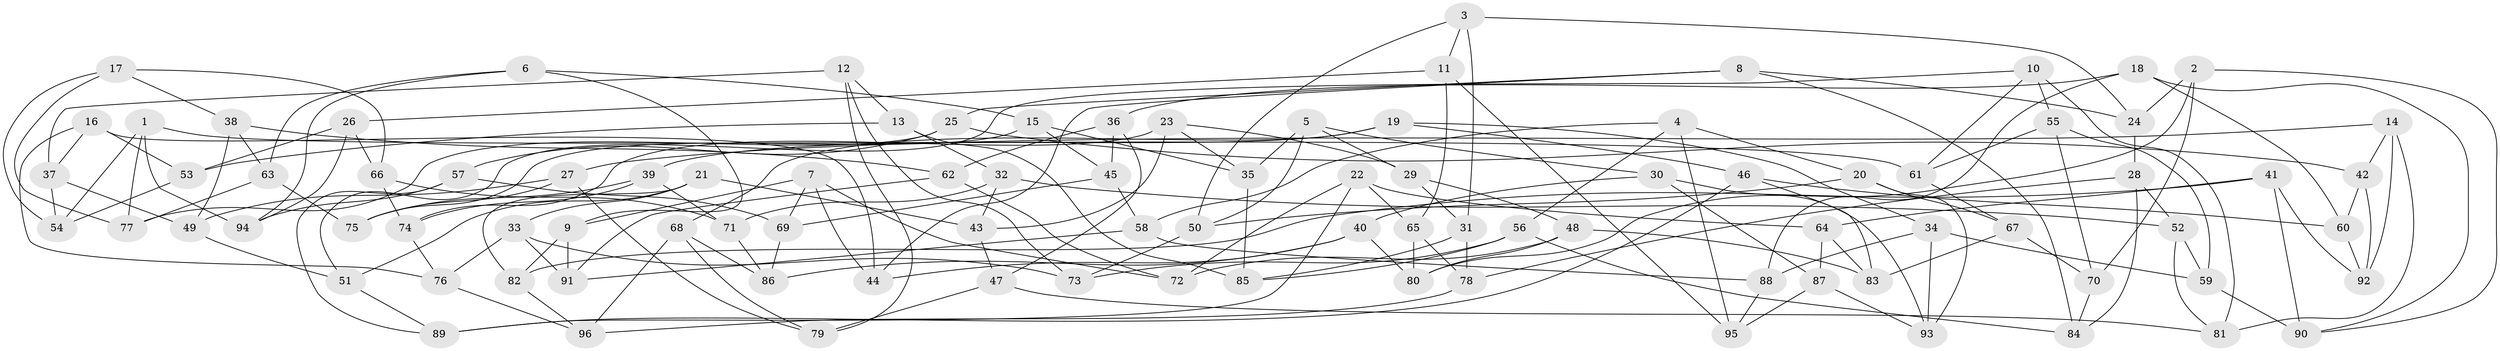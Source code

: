 // coarse degree distribution, {4: 0.36666666666666664, 6: 0.5333333333333333, 5: 0.06666666666666667, 3: 0.03333333333333333}
// Generated by graph-tools (version 1.1) at 2025/24/03/03/25 07:24:24]
// undirected, 96 vertices, 192 edges
graph export_dot {
graph [start="1"]
  node [color=gray90,style=filled];
  1;
  2;
  3;
  4;
  5;
  6;
  7;
  8;
  9;
  10;
  11;
  12;
  13;
  14;
  15;
  16;
  17;
  18;
  19;
  20;
  21;
  22;
  23;
  24;
  25;
  26;
  27;
  28;
  29;
  30;
  31;
  32;
  33;
  34;
  35;
  36;
  37;
  38;
  39;
  40;
  41;
  42;
  43;
  44;
  45;
  46;
  47;
  48;
  49;
  50;
  51;
  52;
  53;
  54;
  55;
  56;
  57;
  58;
  59;
  60;
  61;
  62;
  63;
  64;
  65;
  66;
  67;
  68;
  69;
  70;
  71;
  72;
  73;
  74;
  75;
  76;
  77;
  78;
  79;
  80;
  81;
  82;
  83;
  84;
  85;
  86;
  87;
  88;
  89;
  90;
  91;
  92;
  93;
  94;
  95;
  96;
  1 -- 77;
  1 -- 54;
  1 -- 94;
  1 -- 61;
  2 -- 90;
  2 -- 70;
  2 -- 24;
  2 -- 80;
  3 -- 11;
  3 -- 31;
  3 -- 50;
  3 -- 24;
  4 -- 95;
  4 -- 58;
  4 -- 56;
  4 -- 20;
  5 -- 30;
  5 -- 35;
  5 -- 50;
  5 -- 29;
  6 -- 15;
  6 -- 63;
  6 -- 9;
  6 -- 94;
  7 -- 9;
  7 -- 69;
  7 -- 44;
  7 -- 72;
  8 -- 44;
  8 -- 84;
  8 -- 25;
  8 -- 24;
  9 -- 91;
  9 -- 82;
  10 -- 61;
  10 -- 55;
  10 -- 51;
  10 -- 81;
  11 -- 95;
  11 -- 26;
  11 -- 65;
  12 -- 73;
  12 -- 79;
  12 -- 13;
  12 -- 37;
  13 -- 85;
  13 -- 32;
  13 -- 53;
  14 -- 42;
  14 -- 27;
  14 -- 92;
  14 -- 81;
  15 -- 75;
  15 -- 45;
  15 -- 35;
  16 -- 37;
  16 -- 53;
  16 -- 76;
  16 -- 44;
  17 -- 38;
  17 -- 66;
  17 -- 54;
  17 -- 77;
  18 -- 36;
  18 -- 88;
  18 -- 60;
  18 -- 90;
  19 -- 34;
  19 -- 68;
  19 -- 39;
  19 -- 46;
  20 -- 67;
  20 -- 93;
  20 -- 50;
  21 -- 43;
  21 -- 33;
  21 -- 51;
  21 -- 82;
  22 -- 72;
  22 -- 89;
  22 -- 65;
  22 -- 64;
  23 -- 74;
  23 -- 43;
  23 -- 35;
  23 -- 29;
  24 -- 28;
  25 -- 77;
  25 -- 57;
  25 -- 42;
  26 -- 66;
  26 -- 94;
  26 -- 53;
  27 -- 49;
  27 -- 75;
  27 -- 79;
  28 -- 52;
  28 -- 84;
  28 -- 78;
  29 -- 48;
  29 -- 31;
  30 -- 87;
  30 -- 93;
  30 -- 40;
  31 -- 78;
  31 -- 85;
  32 -- 52;
  32 -- 43;
  32 -- 71;
  33 -- 91;
  33 -- 73;
  33 -- 76;
  34 -- 59;
  34 -- 93;
  34 -- 88;
  35 -- 85;
  36 -- 45;
  36 -- 62;
  36 -- 47;
  37 -- 54;
  37 -- 49;
  38 -- 49;
  38 -- 63;
  38 -- 62;
  39 -- 71;
  39 -- 75;
  39 -- 74;
  40 -- 44;
  40 -- 80;
  40 -- 86;
  41 -- 92;
  41 -- 64;
  41 -- 82;
  41 -- 90;
  42 -- 60;
  42 -- 92;
  43 -- 47;
  45 -- 69;
  45 -- 58;
  46 -- 60;
  46 -- 89;
  46 -- 83;
  47 -- 81;
  47 -- 79;
  48 -- 72;
  48 -- 80;
  48 -- 83;
  49 -- 51;
  50 -- 73;
  51 -- 89;
  52 -- 81;
  52 -- 59;
  53 -- 54;
  55 -- 59;
  55 -- 70;
  55 -- 61;
  56 -- 84;
  56 -- 85;
  56 -- 73;
  57 -- 69;
  57 -- 89;
  57 -- 94;
  58 -- 91;
  58 -- 88;
  59 -- 90;
  60 -- 92;
  61 -- 67;
  62 -- 91;
  62 -- 72;
  63 -- 75;
  63 -- 77;
  64 -- 87;
  64 -- 83;
  65 -- 78;
  65 -- 80;
  66 -- 71;
  66 -- 74;
  67 -- 83;
  67 -- 70;
  68 -- 86;
  68 -- 96;
  68 -- 79;
  69 -- 86;
  70 -- 84;
  71 -- 86;
  74 -- 76;
  76 -- 96;
  78 -- 96;
  82 -- 96;
  87 -- 93;
  87 -- 95;
  88 -- 95;
}
